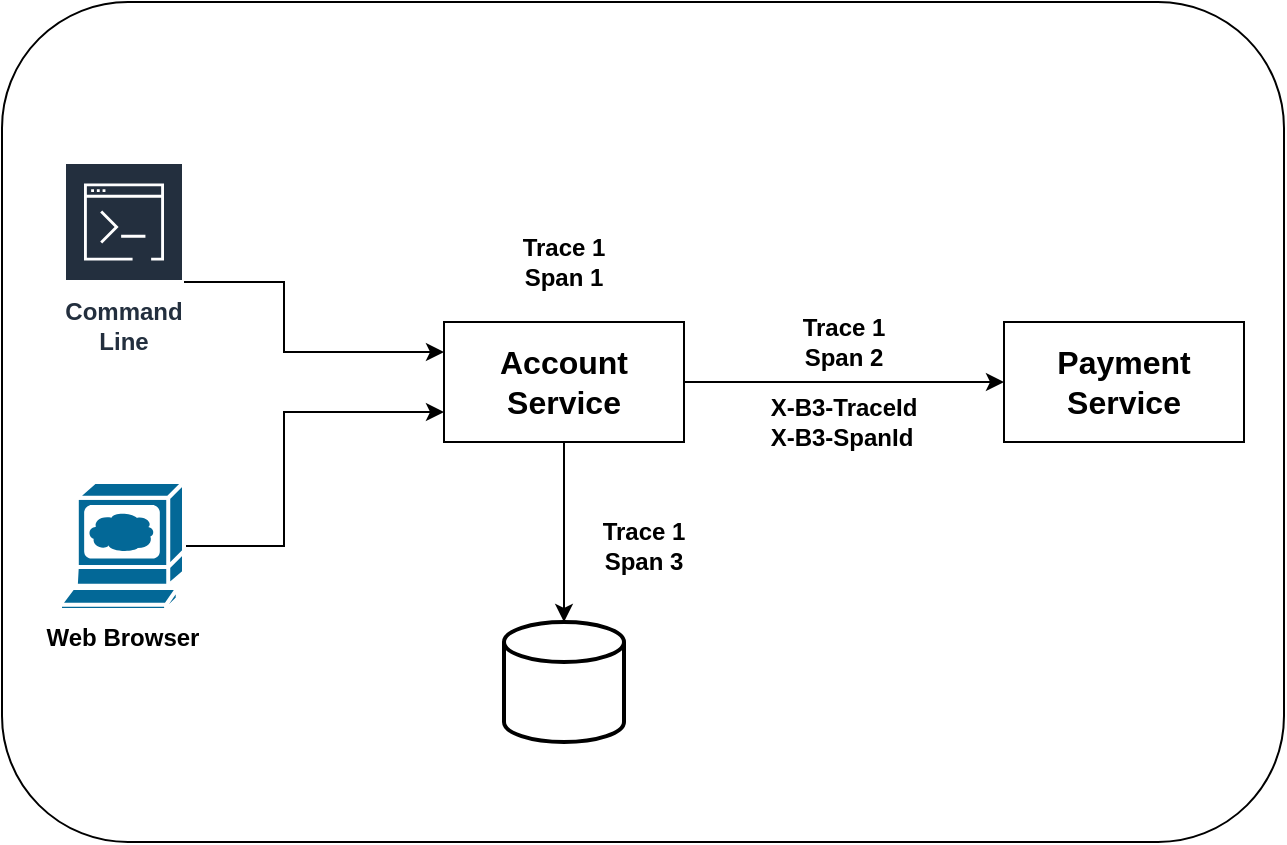 <mxfile version="10.7.0" type="device"><diagram id="EAYVHSLb_HjenG4VrwTu" name="Page-1"><mxGraphModel dx="1606" dy="540" grid="1" gridSize="10" guides="1" tooltips="1" connect="1" arrows="1" fold="1" page="1" pageScale="1" pageWidth="850" pageHeight="1100" math="0" shadow="0"><root><mxCell id="0"/><mxCell id="1" parent="0"/><mxCell id="axbum5OVLtlgj1TiueiS-1" value="" style="rounded=1;whiteSpace=wrap;html=1;" vertex="1" parent="1"><mxGeometry x="-141" y="40" width="641" height="420" as="geometry"/></mxCell><mxCell id="axbum5OVLtlgj1TiueiS-5" style="edgeStyle=orthogonalEdgeStyle;rounded=0;orthogonalLoop=1;jettySize=auto;html=1;exitX=1;exitY=0.5;exitDx=0;exitDy=0;entryX=0;entryY=0.5;entryDx=0;entryDy=0;" edge="1" parent="1" source="axbum5OVLtlgj1TiueiS-3" target="axbum5OVLtlgj1TiueiS-4"><mxGeometry relative="1" as="geometry"/></mxCell><mxCell id="axbum5OVLtlgj1TiueiS-19" style="edgeStyle=orthogonalEdgeStyle;rounded=0;orthogonalLoop=1;jettySize=auto;html=1;" edge="1" parent="1" source="axbum5OVLtlgj1TiueiS-3" target="axbum5OVLtlgj1TiueiS-17"><mxGeometry relative="1" as="geometry"/></mxCell><mxCell id="axbum5OVLtlgj1TiueiS-3" value="&lt;b&gt;&lt;font style=&quot;font-size: 16px&quot;&gt;Account Service&lt;/font&gt;&lt;/b&gt;" style="rounded=0;whiteSpace=wrap;html=1;" vertex="1" parent="1"><mxGeometry x="80" y="200" width="120" height="60" as="geometry"/></mxCell><mxCell id="axbum5OVLtlgj1TiueiS-4" value="&lt;b&gt;&lt;font style=&quot;font-size: 16px&quot;&gt;Payment Service&lt;/font&gt;&lt;/b&gt;" style="rounded=0;whiteSpace=wrap;html=1;" vertex="1" parent="1"><mxGeometry x="360" y="200" width="120" height="60" as="geometry"/></mxCell><mxCell id="axbum5OVLtlgj1TiueiS-14" style="edgeStyle=orthogonalEdgeStyle;rounded=0;orthogonalLoop=1;jettySize=auto;html=1;exitX=1;exitY=0.5;exitDx=0;exitDy=0;exitPerimeter=0;entryX=0;entryY=0.75;entryDx=0;entryDy=0;" edge="1" parent="1" source="axbum5OVLtlgj1TiueiS-7" target="axbum5OVLtlgj1TiueiS-3"><mxGeometry relative="1" as="geometry"><Array as="points"><mxPoint y="312"/><mxPoint y="245"/></Array></mxGeometry></mxCell><mxCell id="axbum5OVLtlgj1TiueiS-7" value="&lt;b&gt;Web Browser&lt;/b&gt;" style="shape=mxgraph.cisco.computers_and_peripherals.web_browser;html=1;dashed=0;fillColor=#036897;strokeColor=#ffffff;strokeWidth=2;verticalLabelPosition=bottom;verticalAlign=top" vertex="1" parent="1"><mxGeometry x="-112" y="280" width="62" height="64" as="geometry"/></mxCell><mxCell id="axbum5OVLtlgj1TiueiS-13" style="edgeStyle=orthogonalEdgeStyle;rounded=0;orthogonalLoop=1;jettySize=auto;html=1;entryX=0;entryY=0.25;entryDx=0;entryDy=0;" edge="1" parent="1" source="axbum5OVLtlgj1TiueiS-12" target="axbum5OVLtlgj1TiueiS-3"><mxGeometry relative="1" as="geometry"><Array as="points"><mxPoint y="180"/><mxPoint y="215"/></Array></mxGeometry></mxCell><mxCell id="axbum5OVLtlgj1TiueiS-12" value="&lt;font style=&quot;font-size: 12px&quot;&gt;Command Line&lt;/font&gt;" style="outlineConnect=0;fontColor=#232F3E;gradientColor=none;strokeColor=#ffffff;fillColor=#232F3E;dashed=0;verticalLabelPosition=middle;verticalAlign=bottom;align=center;html=1;whiteSpace=wrap;fontSize=10;fontStyle=1;spacing=3;shape=mxgraph.aws4.productIcon;prIcon=mxgraph.aws4.command_line_interface;" vertex="1" parent="1"><mxGeometry x="-110" y="120" width="60" height="100" as="geometry"/></mxCell><mxCell id="axbum5OVLtlgj1TiueiS-17" value="" style="strokeWidth=2;html=1;shape=mxgraph.flowchart.database;whiteSpace=wrap;" vertex="1" parent="1"><mxGeometry x="110" y="350" width="60" height="60" as="geometry"/></mxCell><mxCell id="axbum5OVLtlgj1TiueiS-20" value="&lt;b&gt;Trace 1&lt;br&gt;Span 2&lt;/b&gt;&lt;br&gt;" style="text;html=1;strokeColor=none;fillColor=none;align=center;verticalAlign=middle;whiteSpace=wrap;rounded=0;" vertex="1" parent="1"><mxGeometry x="250" y="200" width="60" height="20" as="geometry"/></mxCell><mxCell id="axbum5OVLtlgj1TiueiS-22" value="&lt;b&gt;Trace 1&lt;br&gt;Span 3&lt;/b&gt;&lt;br&gt;" style="text;html=1;strokeColor=none;fillColor=none;align=center;verticalAlign=middle;whiteSpace=wrap;rounded=0;" vertex="1" parent="1"><mxGeometry x="149.5" y="302" width="60" height="20" as="geometry"/></mxCell><mxCell id="axbum5OVLtlgj1TiueiS-23" value="&lt;b&gt;Trace 1&lt;br&gt;Span 1&lt;/b&gt;&lt;br&gt;" style="text;html=1;strokeColor=none;fillColor=none;align=center;verticalAlign=middle;whiteSpace=wrap;rounded=0;" vertex="1" parent="1"><mxGeometry x="110" y="160" width="60" height="20" as="geometry"/></mxCell><mxCell id="axbum5OVLtlgj1TiueiS-26" value="&lt;pre&gt;&lt;div style=&quot;text-align: left&quot;&gt;&lt;span style=&quot;font-family: &amp;#34;helvetica&amp;#34; ; white-space: normal&quot;&gt;&lt;b&gt;X-B3-TraceId&lt;/b&gt;&lt;/span&gt;&lt;/div&gt;&lt;div style=&quot;text-align: left&quot;&gt;&lt;span style=&quot;font-family: &amp;#34;helvetica&amp;#34; ; white-space: normal&quot;&gt;&lt;b&gt;X-B3-SpanId&lt;/b&gt;&lt;/span&gt;&lt;/div&gt;&lt;/pre&gt;" style="text;html=1;strokeColor=none;fillColor=none;align=center;verticalAlign=middle;whiteSpace=wrap;rounded=0;" vertex="1" parent="1"><mxGeometry x="235" y="240" width="90" height="20" as="geometry"/></mxCell></root></mxGraphModel></diagram></mxfile>